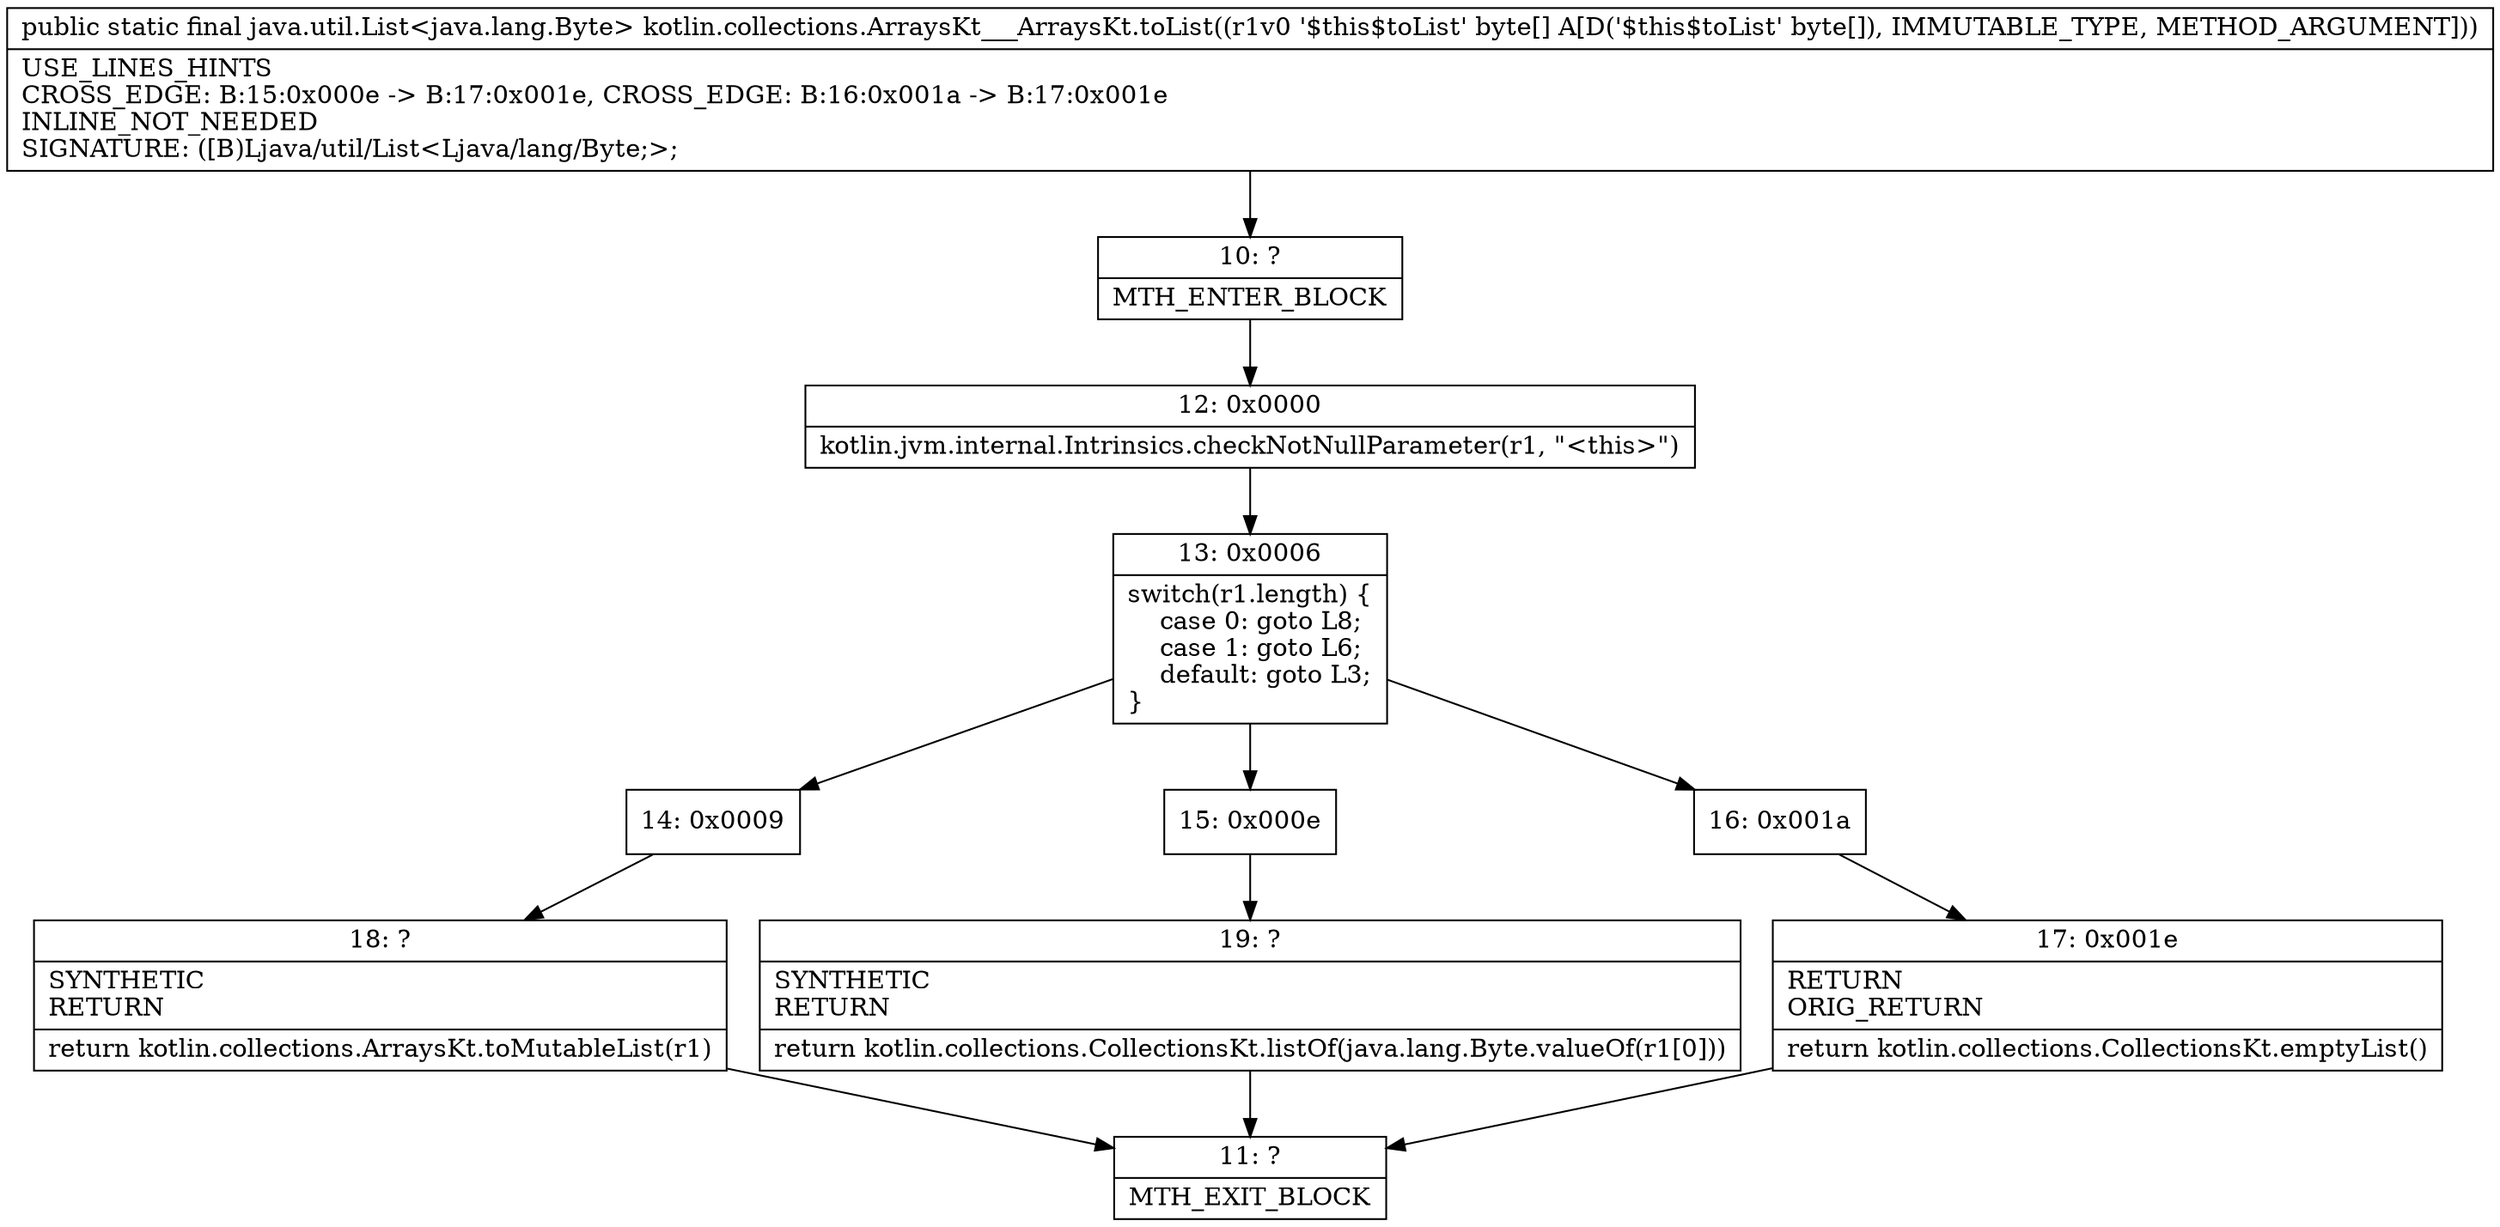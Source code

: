 digraph "CFG forkotlin.collections.ArraysKt___ArraysKt.toList([B)Ljava\/util\/List;" {
Node_10 [shape=record,label="{10\:\ ?|MTH_ENTER_BLOCK\l}"];
Node_12 [shape=record,label="{12\:\ 0x0000|kotlin.jvm.internal.Intrinsics.checkNotNullParameter(r1, \"\<this\>\")\l}"];
Node_13 [shape=record,label="{13\:\ 0x0006|switch(r1.length) \{\l    case 0: goto L8;\l    case 1: goto L6;\l    default: goto L3;\l\}\l}"];
Node_14 [shape=record,label="{14\:\ 0x0009}"];
Node_18 [shape=record,label="{18\:\ ?|SYNTHETIC\lRETURN\l|return kotlin.collections.ArraysKt.toMutableList(r1)\l}"];
Node_11 [shape=record,label="{11\:\ ?|MTH_EXIT_BLOCK\l}"];
Node_15 [shape=record,label="{15\:\ 0x000e}"];
Node_19 [shape=record,label="{19\:\ ?|SYNTHETIC\lRETURN\l|return kotlin.collections.CollectionsKt.listOf(java.lang.Byte.valueOf(r1[0]))\l}"];
Node_16 [shape=record,label="{16\:\ 0x001a}"];
Node_17 [shape=record,label="{17\:\ 0x001e|RETURN\lORIG_RETURN\l|return kotlin.collections.CollectionsKt.emptyList()\l}"];
MethodNode[shape=record,label="{public static final java.util.List\<java.lang.Byte\> kotlin.collections.ArraysKt___ArraysKt.toList((r1v0 '$this$toList' byte[] A[D('$this$toList' byte[]), IMMUTABLE_TYPE, METHOD_ARGUMENT]))  | USE_LINES_HINTS\lCROSS_EDGE: B:15:0x000e \-\> B:17:0x001e, CROSS_EDGE: B:16:0x001a \-\> B:17:0x001e\lINLINE_NOT_NEEDED\lSIGNATURE: ([B)Ljava\/util\/List\<Ljava\/lang\/Byte;\>;\l}"];
MethodNode -> Node_10;Node_10 -> Node_12;
Node_12 -> Node_13;
Node_13 -> Node_14;
Node_13 -> Node_15;
Node_13 -> Node_16;
Node_14 -> Node_18;
Node_18 -> Node_11;
Node_15 -> Node_19;
Node_19 -> Node_11;
Node_16 -> Node_17;
Node_17 -> Node_11;
}


